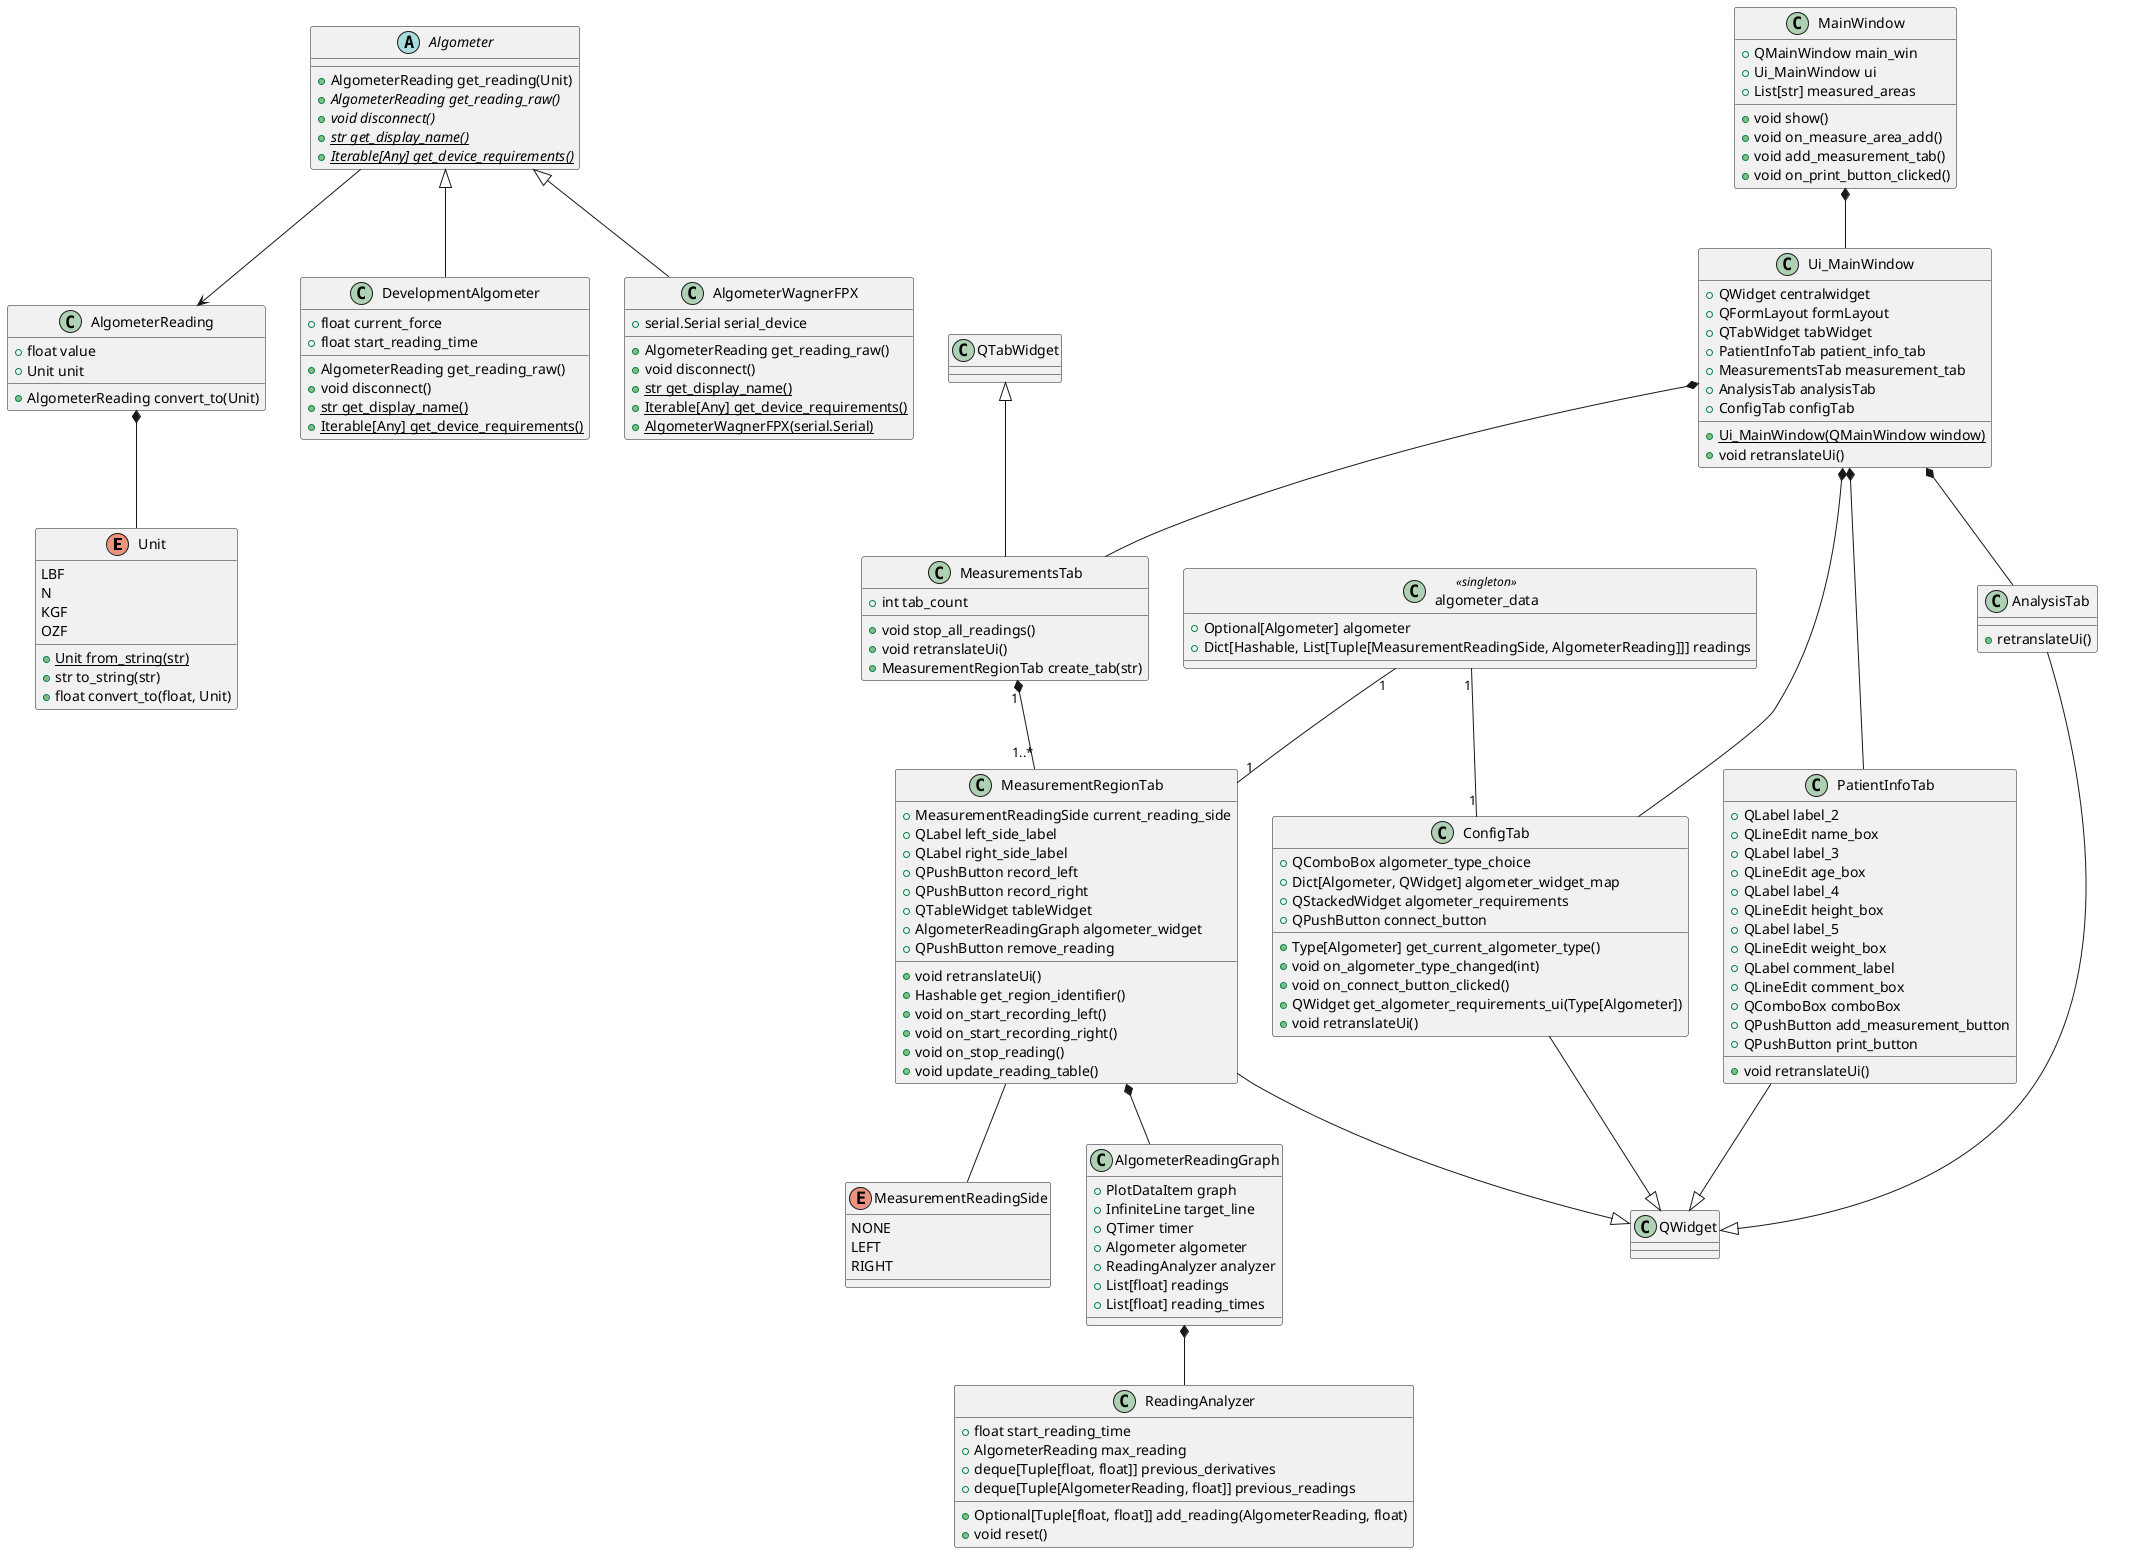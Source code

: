 @startuml

' Algometer related classes
enum Unit {
    LBF
    N
    KGF
    OZF
    + {static} Unit from_string(str)
    + str to_string(str)
    + float convert_to(float, Unit)
}

class AlgometerReading {
    + float value
    + Unit unit
    + AlgometerReading convert_to(Unit)
}

abstract class Algometer {
    + AlgometerReading get_reading(Unit)
    + {abstract} AlgometerReading get_reading_raw()
    + {abstract} void disconnect()
    + {abstract} {static} str get_display_name()
    + {abstract} {static} Iterable[Any] get_device_requirements()
}

class DevelopmentAlgometer {
    + float current_force
    + float start_reading_time
    + AlgometerReading get_reading_raw()
    + void disconnect()
    + {static} str get_display_name()
    + {static} Iterable[Any] get_device_requirements()
}

class AlgometerWagnerFPX {
    + serial.Serial serial_device
    + AlgometerReading get_reading_raw()
    + void disconnect()
    + {static} str get_display_name()
    + {static} Iterable[Any] get_device_requirements()
    + {static} AlgometerWagnerFPX(serial.Serial)
}

Algometer <|-- DevelopmentAlgometer
Algometer <|-- AlgometerWagnerFPX
Algometer --> AlgometerReading
AlgometerReading *-- Unit

' UI Related classes
class MainWindow {
    + QMainWindow main_win
    + Ui_MainWindow ui
    + List[str] measured_areas
    + void show()
    + void on_measure_area_add()
    + void add_measurement_tab()
    + void on_print_button_clicked()
}
class Ui_MainWindow {
    + QWidget centralwidget
    + QFormLayout formLayout
    + QTabWidget tabWidget
    + PatientInfoTab patient_info_tab
    + MeasurementsTab measurement_tab
    + AnalysisTab analysisTab
    + ConfigTab configTab
    + {static} Ui_MainWindow(QMainWindow window)
    + void retranslateUi()
}

class QWidget {
}

class QTabWidget {
}

class PatientInfoTab {
    + QLabel label_2
    + QLineEdit name_box
    + QLabel label_3
    + QLineEdit age_box
    + QLabel label_4
    + QLineEdit height_box
    + QLabel label_5
    + QLineEdit weight_box
    + QLabel comment_label
    + QLineEdit comment_box
    + QComboBox comboBox
    + QPushButton add_measurement_button
    + QPushButton print_button
    + void retranslateUi()
}

class MeasurementsTab {

    + int tab_count
    + void stop_all_readings()
    + void retranslateUi()
    + MeasurementRegionTab create_tab(str)
}

enum MeasurementReadingSide{
    NONE
    LEFT
    RIGHT
}

class MeasurementRegionTab{
    + MeasurementReadingSide current_reading_side
    + QLabel left_side_label
    + QLabel right_side_label
    + QPushButton record_left
    + QPushButton record_right
    + QTableWidget tableWidget
    + AlgometerReadingGraph algometer_widget
    + QPushButton remove_reading
    + void retranslateUi()
    + Hashable get_region_identifier()
    + void on_start_recording_left()
    + void on_start_recording_right()
    + void on_stop_reading()
    + void update_reading_table()
}

class AnalysisTab {
    + retranslateUi()
}

class ConfigTab {
    + QComboBox algometer_type_choice
    + Dict[Algometer, QWidget] algometer_widget_map
    + QStackedWidget algometer_requirements
    + QPushButton connect_button

    + Type[Algometer] get_current_algometer_type()
    + void on_algometer_type_changed(int)
    + void on_connect_button_clicked()
    + QWidget get_algometer_requirements_ui(Type[Algometer])
    + void retranslateUi()
}

class algometer_data <<singleton>>{
    + Optional[Algometer] algometer
    + Dict[Hashable, List[Tuple[MeasurementReadingSide, AlgometerReading]]] readings
}

class ReadingAnalyzer {
    + float start_reading_time
    + AlgometerReading max_reading
    + deque[Tuple[float, float]] previous_derivatives
    + deque[Tuple[AlgometerReading, float]] previous_readings
    + Optional[Tuple[float, float]] add_reading(AlgometerReading, float)
    + void reset()
}

class AlgometerReadingGraph {
    + PlotDataItem graph
    + InfiniteLine target_line
    + QTimer timer
    + Algometer algometer
    + ReadingAnalyzer analyzer
    + List[float] readings
    + List[float] reading_times
}

AlgometerReadingGraph *-- ReadingAnalyzer
MeasurementRegionTab *-- AlgometerReadingGraph
MainWindow *-- Ui_MainWindow
PatientInfoTab --|> QWidget
MeasurementRegionTab --|> QWidget
AnalysisTab --|> QWidget
ConfigTab --|> QWidget
MeasurementRegionTab -- MeasurementReadingSide
QTabWidget <|-- MeasurementsTab
Ui_MainWindow *-- PatientInfoTab
Ui_MainWindow *-- MeasurementsTab
Ui_MainWindow *-- AnalysisTab
Ui_MainWindow *-- ConfigTab
algometer_data "1" -- "1" ConfigTab
algometer_data "1" -- "1" MeasurementRegionTab
MeasurementsTab "1" *-- "1..*" MeasurementRegionTab
@enduml